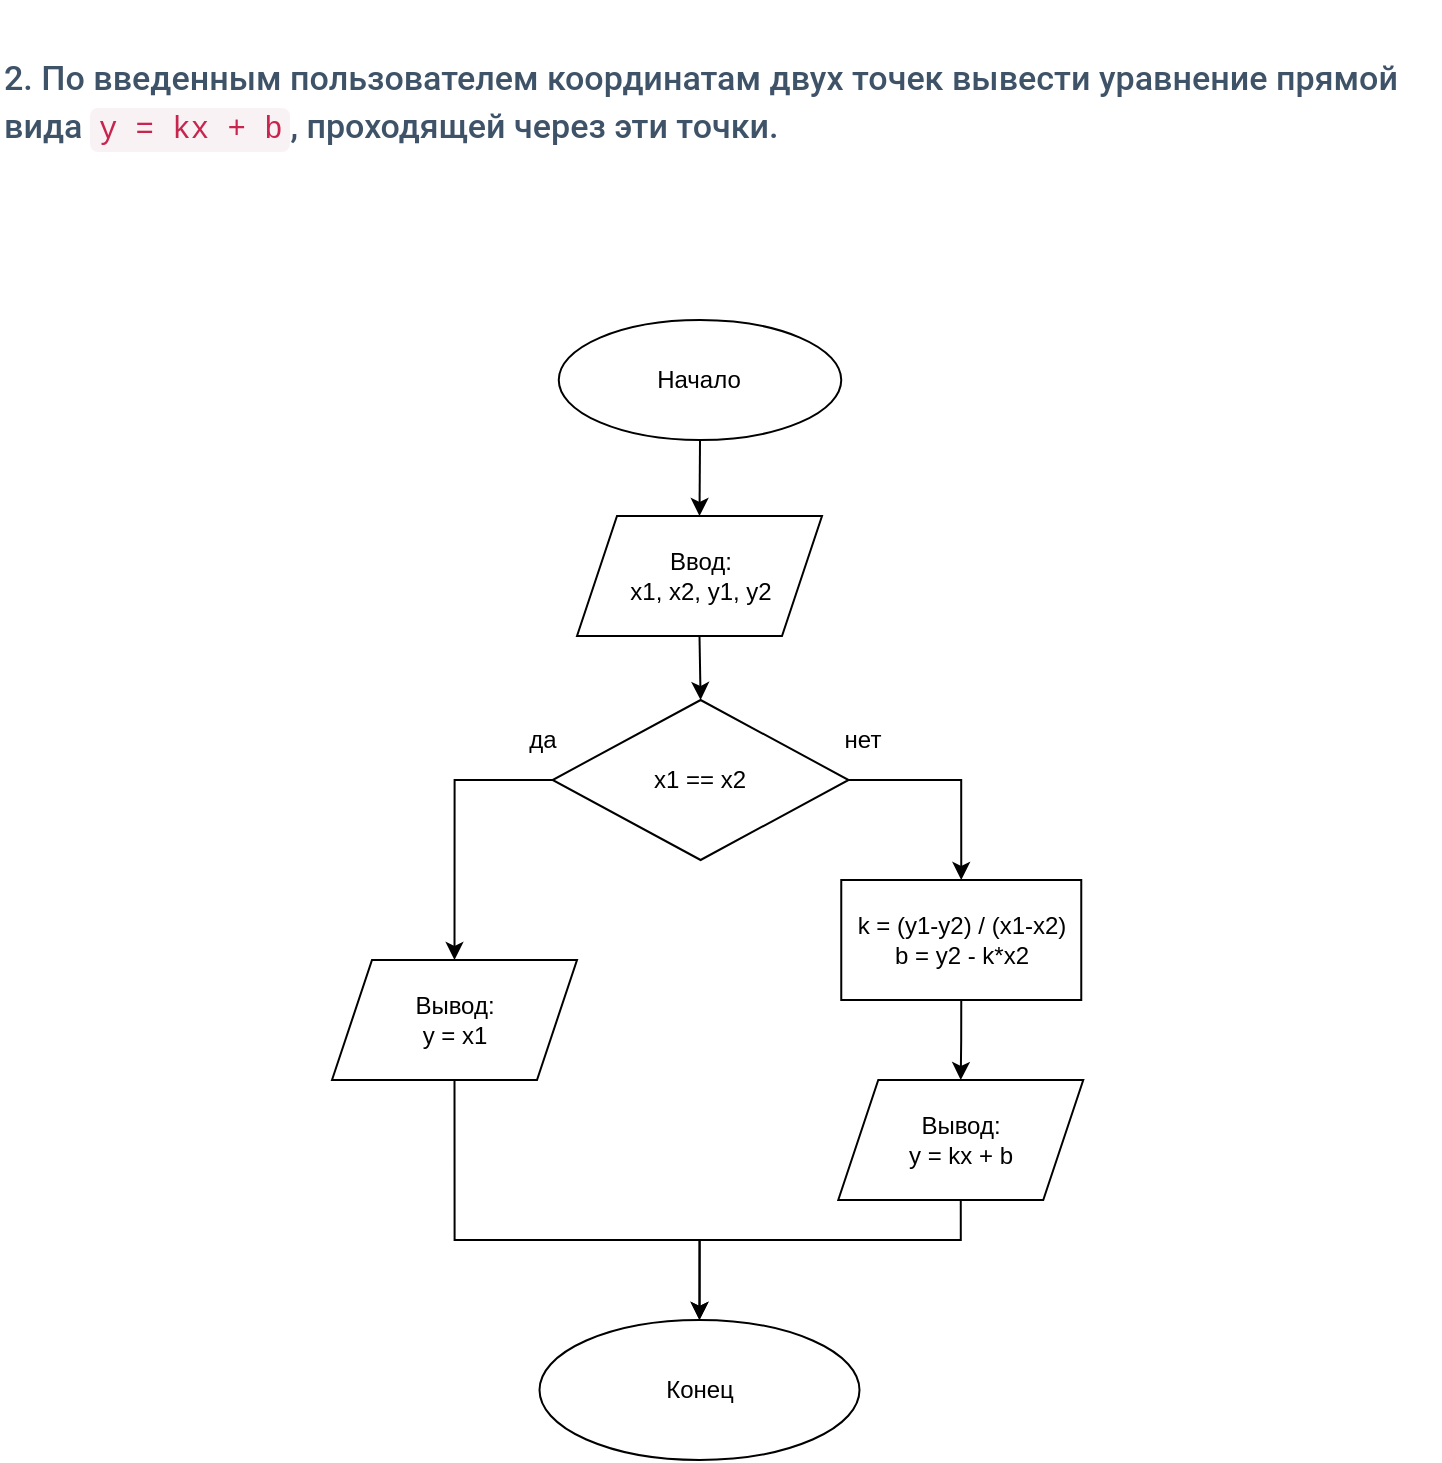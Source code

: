 <mxfile version="16.6.3" type="device" pages="4"><diagram id="DVLcf0k2zIGMra3jSY6a" name="Task-2"><mxGraphModel dx="652" dy="439" grid="1" gridSize="10" guides="1" tooltips="1" connect="1" arrows="1" fold="1" page="1" pageScale="1" pageWidth="827" pageHeight="1169" math="0" shadow="0"><root><mxCell id="0"/><mxCell id="1" parent="0"/><mxCell id="vopy2iijCnwkBMu5LHSK-18" style="edgeStyle=orthogonalEdgeStyle;rounded=0;orthogonalLoop=1;jettySize=auto;html=1;exitX=0.5;exitY=1;exitDx=0;exitDy=0;entryX=0.5;entryY=0;entryDx=0;entryDy=0;" edge="1" parent="1" source="vopy2iijCnwkBMu5LHSK-1" target="vopy2iijCnwkBMu5LHSK-7"><mxGeometry relative="1" as="geometry"/></mxCell><mxCell id="vopy2iijCnwkBMu5LHSK-1" value="Начало" style="ellipse;whiteSpace=wrap;html=1;" vertex="1" parent="1"><mxGeometry x="339.38" y="240" width="141.25" height="60" as="geometry"/></mxCell><mxCell id="vopy2iijCnwkBMu5LHSK-2" value="Конец" style="ellipse;whiteSpace=wrap;html=1;" vertex="1" parent="1"><mxGeometry x="329.75" y="740" width="160" height="70" as="geometry"/></mxCell><mxCell id="vopy2iijCnwkBMu5LHSK-6" value="" style="group" vertex="1" connectable="0" parent="1"><mxGeometry x="315.75" y="430" width="185" height="80" as="geometry"/></mxCell><mxCell id="vopy2iijCnwkBMu5LHSK-3" value="x1 == x2" style="rhombus;whiteSpace=wrap;html=1;" vertex="1" parent="vopy2iijCnwkBMu5LHSK-6"><mxGeometry x="20.556" width="148" height="80" as="geometry"/></mxCell><mxCell id="vopy2iijCnwkBMu5LHSK-4" value="да" style="text;html=1;resizable=0;autosize=1;align=center;verticalAlign=middle;points=[];fillColor=none;strokeColor=none;rounded=0;" vertex="1" parent="vopy2iijCnwkBMu5LHSK-6"><mxGeometry y="10" width="30" height="20" as="geometry"/></mxCell><mxCell id="vopy2iijCnwkBMu5LHSK-5" value="нет" style="text;html=1;resizable=0;autosize=1;align=center;verticalAlign=middle;points=[];fillColor=none;strokeColor=none;rounded=0;" vertex="1" parent="vopy2iijCnwkBMu5LHSK-6"><mxGeometry x="160.333" y="10" width="30" height="20" as="geometry"/></mxCell><mxCell id="vopy2iijCnwkBMu5LHSK-20" style="edgeStyle=orthogonalEdgeStyle;rounded=0;orthogonalLoop=1;jettySize=auto;html=1;exitX=0.5;exitY=1;exitDx=0;exitDy=0;entryX=0.5;entryY=0;entryDx=0;entryDy=0;" edge="1" parent="1" source="vopy2iijCnwkBMu5LHSK-7" target="vopy2iijCnwkBMu5LHSK-3"><mxGeometry relative="1" as="geometry"/></mxCell><mxCell id="vopy2iijCnwkBMu5LHSK-7" value="Ввод:&lt;br&gt;x1, x2, y1, y2" style="shape=parallelogram;perimeter=parallelogramPerimeter;whiteSpace=wrap;html=1;fixedSize=1;" vertex="1" parent="1"><mxGeometry x="348.5" y="338" width="122.5" height="60" as="geometry"/></mxCell><mxCell id="vopy2iijCnwkBMu5LHSK-25" style="edgeStyle=orthogonalEdgeStyle;rounded=0;orthogonalLoop=1;jettySize=auto;html=1;exitX=0.5;exitY=1;exitDx=0;exitDy=0;entryX=0.5;entryY=0;entryDx=0;entryDy=0;" edge="1" parent="1" source="vopy2iijCnwkBMu5LHSK-8" target="vopy2iijCnwkBMu5LHSK-22"><mxGeometry relative="1" as="geometry"/></mxCell><mxCell id="vopy2iijCnwkBMu5LHSK-8" value="k = (y1-y2) / (x1-x2)&lt;br&gt;b = y2 - k*x2" style="rounded=0;whiteSpace=wrap;html=1;" vertex="1" parent="1"><mxGeometry x="480.63" y="520" width="120" height="60" as="geometry"/></mxCell><mxCell id="vopy2iijCnwkBMu5LHSK-27" style="edgeStyle=orthogonalEdgeStyle;rounded=0;orthogonalLoop=1;jettySize=auto;html=1;exitX=0.5;exitY=1;exitDx=0;exitDy=0;" edge="1" parent="1" source="vopy2iijCnwkBMu5LHSK-21"><mxGeometry relative="1" as="geometry"><mxPoint x="409.75" y="740" as="targetPoint"/><Array as="points"><mxPoint x="287.75" y="700"/><mxPoint x="409.75" y="700"/></Array></mxGeometry></mxCell><mxCell id="vopy2iijCnwkBMu5LHSK-21" value="Вывод:&lt;br&gt;y = x1" style="shape=parallelogram;perimeter=parallelogramPerimeter;whiteSpace=wrap;html=1;fixedSize=1;" vertex="1" parent="1"><mxGeometry x="226" y="560" width="122.5" height="60" as="geometry"/></mxCell><mxCell id="vopy2iijCnwkBMu5LHSK-26" style="edgeStyle=orthogonalEdgeStyle;rounded=0;orthogonalLoop=1;jettySize=auto;html=1;exitX=0.5;exitY=1;exitDx=0;exitDy=0;entryX=0.5;entryY=0;entryDx=0;entryDy=0;" edge="1" parent="1" source="vopy2iijCnwkBMu5LHSK-22" target="vopy2iijCnwkBMu5LHSK-2"><mxGeometry relative="1" as="geometry"><Array as="points"><mxPoint x="540.75" y="700"/><mxPoint x="409.75" y="700"/></Array></mxGeometry></mxCell><mxCell id="vopy2iijCnwkBMu5LHSK-22" value="Вывод:&lt;br&gt;y = kx + b" style="shape=parallelogram;perimeter=parallelogramPerimeter;whiteSpace=wrap;html=1;fixedSize=1;" vertex="1" parent="1"><mxGeometry x="479.13" y="620" width="122.5" height="60" as="geometry"/></mxCell><mxCell id="vopy2iijCnwkBMu5LHSK-23" style="edgeStyle=orthogonalEdgeStyle;rounded=0;orthogonalLoop=1;jettySize=auto;html=1;exitX=0;exitY=0.5;exitDx=0;exitDy=0;entryX=0.5;entryY=0;entryDx=0;entryDy=0;" edge="1" parent="1" source="vopy2iijCnwkBMu5LHSK-3" target="vopy2iijCnwkBMu5LHSK-21"><mxGeometry relative="1" as="geometry"/></mxCell><mxCell id="vopy2iijCnwkBMu5LHSK-24" style="edgeStyle=orthogonalEdgeStyle;rounded=0;orthogonalLoop=1;jettySize=auto;html=1;exitX=1;exitY=0.5;exitDx=0;exitDy=0;entryX=0.5;entryY=0;entryDx=0;entryDy=0;" edge="1" parent="1" source="vopy2iijCnwkBMu5LHSK-3" target="vopy2iijCnwkBMu5LHSK-8"><mxGeometry relative="1" as="geometry"/></mxCell><mxCell id="vopy2iijCnwkBMu5LHSK-30" value="&lt;meta charset=&quot;utf-8&quot;&gt;&lt;h3 style=&quot;font-style: normal; letter-spacing: normal; text-indent: 0px; text-transform: none; word-spacing: 0px; text-decoration: none; box-sizing: border-box; font-family: roboto, &amp;quot;san francisco&amp;quot;, &amp;quot;helvetica neue&amp;quot;, helvetica, arial; font-weight: 500; line-height: 24px; color: rgb(63, 83, 104); margin-top: 20px; margin-bottom: 10px; font-size: 17px;&quot;&gt;2. По введенным пользователем координатам двух точек вывести уравнение прямой вида&lt;span class=&quot;Apple-converted-space&quot;&gt;&amp;nbsp;&lt;/span&gt;&lt;code style=&quot;box-sizing: border-box ; font-family: &amp;quot;menlo&amp;quot; , &amp;quot;monaco&amp;quot; , &amp;quot;consolas&amp;quot; , &amp;quot;courier new&amp;quot; , monospace ; font-size: 15.3px ; color: rgb(199 , 37 , 78) ; background-color: rgb(249 , 242 , 244) ; border-top-left-radius: 4px ; border-top-right-radius: 4px ; border-bottom-right-radius: 4px ; border-bottom-left-radius: 4px ; padding: 2px 4px&quot;&gt;y = kx + b&lt;/code&gt;, проходящей через эти точки.&lt;/h3&gt;" style="text;whiteSpace=wrap;html=1;" vertex="1" parent="1"><mxGeometry x="60" y="80" width="720" height="90" as="geometry"/></mxCell></root></mxGraphModel></diagram><diagram name="Task-6" id="jPM14rEy2uNx38BALJv_"><mxGraphModel dx="946" dy="637" grid="1" gridSize="10" guides="1" tooltips="1" connect="1" arrows="1" fold="1" page="1" pageScale="1" pageWidth="827" pageHeight="1169" math="0" shadow="0"><root><mxCell id="DFik1YOOeUi4LHSOiY53-0"/><mxCell id="DFik1YOOeUi4LHSOiY53-1" parent="DFik1YOOeUi4LHSOiY53-0"/><mxCell id="DFik1YOOeUi4LHSOiY53-2" style="edgeStyle=orthogonalEdgeStyle;rounded=0;orthogonalLoop=1;jettySize=auto;html=1;exitX=0.5;exitY=1;exitDx=0;exitDy=0;entryX=0.5;entryY=0;entryDx=0;entryDy=0;" edge="1" parent="DFik1YOOeUi4LHSOiY53-1" source="DFik1YOOeUi4LHSOiY53-3" target="DFik1YOOeUi4LHSOiY53-10"><mxGeometry relative="1" as="geometry"/></mxCell><mxCell id="DFik1YOOeUi4LHSOiY53-3" value="Начало" style="ellipse;whiteSpace=wrap;html=1;" vertex="1" parent="DFik1YOOeUi4LHSOiY53-1"><mxGeometry x="339.62" y="190" width="141.25" height="60" as="geometry"/></mxCell><mxCell id="DFik1YOOeUi4LHSOiY53-4" value="Конец" style="ellipse;whiteSpace=wrap;html=1;" vertex="1" parent="DFik1YOOeUi4LHSOiY53-1"><mxGeometry x="360" y="940" width="160" height="70" as="geometry"/></mxCell><mxCell id="DFik1YOOeUi4LHSOiY53-5" value="" style="group" vertex="1" connectable="0" parent="DFik1YOOeUi4LHSOiY53-1"><mxGeometry x="320" y="434" width="185" height="80" as="geometry"/></mxCell><mxCell id="DFik1YOOeUi4LHSOiY53-6" value="a &amp;lt; b + c and &lt;br&gt;b &amp;lt; a + c&amp;nbsp;and &lt;br&gt;c &amp;lt; a + b" style="rhombus;whiteSpace=wrap;html=1;" vertex="1" parent="DFik1YOOeUi4LHSOiY53-5"><mxGeometry x="-10" width="190" height="80" as="geometry"/></mxCell><mxCell id="DFik1YOOeUi4LHSOiY53-7" value="да" style="text;html=1;resizable=0;autosize=1;align=center;verticalAlign=middle;points=[];fillColor=none;strokeColor=none;rounded=0;" vertex="1" parent="DFik1YOOeUi4LHSOiY53-5"><mxGeometry y="10" width="30" height="20" as="geometry"/></mxCell><mxCell id="DFik1YOOeUi4LHSOiY53-8" value="нет" style="text;html=1;resizable=0;autosize=1;align=center;verticalAlign=middle;points=[];fillColor=none;strokeColor=none;rounded=0;" vertex="1" parent="DFik1YOOeUi4LHSOiY53-5"><mxGeometry x="160.333" y="10" width="30" height="20" as="geometry"/></mxCell><mxCell id="DFik1YOOeUi4LHSOiY53-26" style="edgeStyle=orthogonalEdgeStyle;rounded=0;orthogonalLoop=1;jettySize=auto;html=1;exitX=0.5;exitY=1;exitDx=0;exitDy=0;entryX=0.537;entryY=0;entryDx=0;entryDy=0;entryPerimeter=0;fontColor=#000000;" edge="1" parent="DFik1YOOeUi4LHSOiY53-1" source="DFik1YOOeUi4LHSOiY53-10" target="DFik1YOOeUi4LHSOiY53-25"><mxGeometry relative="1" as="geometry"/></mxCell><mxCell id="DFik1YOOeUi4LHSOiY53-10" value="Ввод:&lt;br&gt;длин отрезков&lt;br&gt;a, b, c" style="shape=parallelogram;perimeter=parallelogramPerimeter;whiteSpace=wrap;html=1;fixedSize=1;" vertex="1" parent="DFik1YOOeUi4LHSOiY53-1"><mxGeometry x="310" y="268" width="200" height="60" as="geometry"/></mxCell><mxCell id="DFik1YOOeUi4LHSOiY53-33" style="edgeStyle=orthogonalEdgeStyle;rounded=0;orthogonalLoop=1;jettySize=auto;html=1;exitX=0.5;exitY=1;exitDx=0;exitDy=0;fontColor=#000000;entryX=0.5;entryY=0;entryDx=0;entryDy=0;" edge="1" parent="DFik1YOOeUi4LHSOiY53-1" source="DFik1YOOeUi4LHSOiY53-12" target="DFik1YOOeUi4LHSOiY53-29"><mxGeometry relative="1" as="geometry"><mxPoint x="255" y="620" as="targetPoint"/></mxGeometry></mxCell><mxCell id="DFik1YOOeUi4LHSOiY53-12" value="Вывод:&lt;br&gt;существует" style="shape=parallelogram;perimeter=parallelogramPerimeter;whiteSpace=wrap;html=1;fixedSize=1;" vertex="1" parent="DFik1YOOeUi4LHSOiY53-1"><mxGeometry x="169.62" y="503" width="170" height="60" as="geometry"/></mxCell><mxCell id="DFik1YOOeUi4LHSOiY53-13" style="edgeStyle=orthogonalEdgeStyle;rounded=0;orthogonalLoop=1;jettySize=auto;html=1;exitX=0.5;exitY=1;exitDx=0;exitDy=0;entryX=0.5;entryY=0;entryDx=0;entryDy=0;" edge="1" parent="DFik1YOOeUi4LHSOiY53-1" source="DFik1YOOeUi4LHSOiY53-14" target="DFik1YOOeUi4LHSOiY53-4"><mxGeometry relative="1" as="geometry"><mxPoint x="440" y="910" as="targetPoint"/><Array as="points"><mxPoint x="650" y="890"/><mxPoint x="440" y="890"/></Array></mxGeometry></mxCell><mxCell id="DFik1YOOeUi4LHSOiY53-14" value="Вывод:&lt;br&gt;не существует или вырожден" style="shape=parallelogram;perimeter=parallelogramPerimeter;whiteSpace=wrap;html=1;fixedSize=1;" vertex="1" parent="DFik1YOOeUi4LHSOiY53-1"><mxGeometry x="570" y="800" width="160" height="60" as="geometry"/></mxCell><mxCell id="DFik1YOOeUi4LHSOiY53-15" style="edgeStyle=orthogonalEdgeStyle;rounded=0;orthogonalLoop=1;jettySize=auto;html=1;exitX=0;exitY=0.5;exitDx=0;exitDy=0;entryX=0.5;entryY=0;entryDx=0;entryDy=0;" edge="1" parent="DFik1YOOeUi4LHSOiY53-1" source="DFik1YOOeUi4LHSOiY53-6" target="DFik1YOOeUi4LHSOiY53-12"><mxGeometry relative="1" as="geometry"/></mxCell><mxCell id="DFik1YOOeUi4LHSOiY53-24" value="&lt;meta charset=&quot;utf-8&quot;&gt;&lt;h3 style=&quot;font-style: normal; letter-spacing: normal; text-indent: 0px; text-transform: none; word-spacing: 0px; text-decoration: none; box-sizing: border-box; font-family: roboto, &amp;quot;san francisco&amp;quot;, &amp;quot;helvetica neue&amp;quot;, helvetica, arial; font-weight: 500; line-height: 24px; color: rgb(63, 83, 104); margin-top: 20px; margin-bottom: 10px; font-size: 17px;&quot;&gt;6. По длинам трех отрезков, введенных пользователем, определить возможность существования треугольника, составленного из этих отрезков. Если такой треугольник существует, то определить, является ли он разносторонним, равнобедренным или равносторонним.&lt;/h3&gt;" style="text;whiteSpace=wrap;html=1;fontColor=#000000;" vertex="1" parent="DFik1YOOeUi4LHSOiY53-1"><mxGeometry x="70" y="30" width="730" height="140" as="geometry"/></mxCell><mxCell id="DFik1YOOeUi4LHSOiY53-27" style="edgeStyle=orthogonalEdgeStyle;rounded=0;orthogonalLoop=1;jettySize=auto;html=1;exitX=0.5;exitY=1;exitDx=0;exitDy=0;fontColor=#000000;" edge="1" parent="DFik1YOOeUi4LHSOiY53-1" source="DFik1YOOeUi4LHSOiY53-25" target="DFik1YOOeUi4LHSOiY53-6"><mxGeometry relative="1" as="geometry"/></mxCell><mxCell id="DFik1YOOeUi4LHSOiY53-25" value="Вывод:&lt;br&gt;Треугольник с такими сторонами" style="shape=parallelogram;perimeter=parallelogramPerimeter;whiteSpace=wrap;html=1;fixedSize=1;" vertex="1" parent="DFik1YOOeUi4LHSOiY53-1"><mxGeometry x="310" y="350" width="190" height="60" as="geometry"/></mxCell><mxCell id="DFik1YOOeUi4LHSOiY53-28" value="" style="group" vertex="1" connectable="0" parent="DFik1YOOeUi4LHSOiY53-1"><mxGeometry x="169.62" y="604" width="185" height="80" as="geometry"/></mxCell><mxCell id="DFik1YOOeUi4LHSOiY53-29" value="a==b and &lt;br&gt;a==c and &lt;br&gt;b==c" style="rhombus;whiteSpace=wrap;html=1;" vertex="1" parent="DFik1YOOeUi4LHSOiY53-28"><mxGeometry x="-10" width="190" height="80" as="geometry"/></mxCell><mxCell id="DFik1YOOeUi4LHSOiY53-30" value="да" style="text;html=1;resizable=0;autosize=1;align=center;verticalAlign=middle;points=[];fillColor=none;strokeColor=none;rounded=0;" vertex="1" parent="DFik1YOOeUi4LHSOiY53-28"><mxGeometry y="10" width="30" height="20" as="geometry"/></mxCell><mxCell id="DFik1YOOeUi4LHSOiY53-31" value="нет" style="text;html=1;resizable=0;autosize=1;align=center;verticalAlign=middle;points=[];fillColor=none;strokeColor=none;rounded=0;" vertex="1" parent="DFik1YOOeUi4LHSOiY53-28"><mxGeometry x="160.333" y="10" width="30" height="20" as="geometry"/></mxCell><mxCell id="DFik1YOOeUi4LHSOiY53-36" style="edgeStyle=orthogonalEdgeStyle;rounded=0;orthogonalLoop=1;jettySize=auto;html=1;exitX=0.5;exitY=1;exitDx=0;exitDy=0;entryX=0.5;entryY=0;entryDx=0;entryDy=0;fontColor=#000000;" edge="1" parent="DFik1YOOeUi4LHSOiY53-1" source="DFik1YOOeUi4LHSOiY53-34" target="DFik1YOOeUi4LHSOiY53-4"><mxGeometry relative="1" as="geometry"><Array as="points"><mxPoint x="125" y="890"/><mxPoint x="440" y="890"/></Array></mxGeometry></mxCell><mxCell id="DFik1YOOeUi4LHSOiY53-34" value="Вывод:&lt;br&gt;и является &lt;br&gt;равносторонним" style="shape=parallelogram;perimeter=parallelogramPerimeter;whiteSpace=wrap;html=1;fixedSize=1;" vertex="1" parent="DFik1YOOeUi4LHSOiY53-1"><mxGeometry x="40" y="800" width="170" height="60" as="geometry"/></mxCell><mxCell id="DFik1YOOeUi4LHSOiY53-35" style="edgeStyle=orthogonalEdgeStyle;rounded=0;orthogonalLoop=1;jettySize=auto;html=1;exitX=0;exitY=0.5;exitDx=0;exitDy=0;fontColor=#000000;entryX=0.5;entryY=0;entryDx=0;entryDy=0;" edge="1" parent="DFik1YOOeUi4LHSOiY53-1" source="DFik1YOOeUi4LHSOiY53-29" target="DFik1YOOeUi4LHSOiY53-34"><mxGeometry relative="1" as="geometry"><mxPoint x="130" y="800" as="targetPoint"/><Array as="points"><mxPoint x="125" y="644"/></Array></mxGeometry></mxCell><mxCell id="DFik1YOOeUi4LHSOiY53-37" style="edgeStyle=orthogonalEdgeStyle;rounded=0;orthogonalLoop=1;jettySize=auto;html=1;exitX=1;exitY=0.5;exitDx=0;exitDy=0;entryX=0.5;entryY=0;entryDx=0;entryDy=0;fontColor=#000000;" edge="1" parent="DFik1YOOeUi4LHSOiY53-1" source="DFik1YOOeUi4LHSOiY53-6" target="DFik1YOOeUi4LHSOiY53-14"><mxGeometry relative="1" as="geometry"/></mxCell><mxCell id="DFik1YOOeUi4LHSOiY53-38" value="" style="group" vertex="1" connectable="0" parent="DFik1YOOeUi4LHSOiY53-1"><mxGeometry x="351" y="672" width="185" height="80" as="geometry"/></mxCell><mxCell id="DFik1YOOeUi4LHSOiY53-39" value="a==c or&amp;nbsp;&lt;br&gt;a==b or&amp;nbsp;&lt;br&gt;b==c" style="rhombus;whiteSpace=wrap;html=1;" vertex="1" parent="DFik1YOOeUi4LHSOiY53-38"><mxGeometry x="-10" width="190" height="80" as="geometry"/></mxCell><mxCell id="DFik1YOOeUi4LHSOiY53-40" value="да" style="text;html=1;resizable=0;autosize=1;align=center;verticalAlign=middle;points=[];fillColor=none;strokeColor=none;rounded=0;" vertex="1" parent="DFik1YOOeUi4LHSOiY53-38"><mxGeometry y="10" width="30" height="20" as="geometry"/></mxCell><mxCell id="DFik1YOOeUi4LHSOiY53-41" value="нет" style="text;html=1;resizable=0;autosize=1;align=center;verticalAlign=middle;points=[];fillColor=none;strokeColor=none;rounded=0;" vertex="1" parent="DFik1YOOeUi4LHSOiY53-38"><mxGeometry x="160.333" y="10" width="30" height="20" as="geometry"/></mxCell><mxCell id="DFik1YOOeUi4LHSOiY53-42" style="edgeStyle=orthogonalEdgeStyle;rounded=0;orthogonalLoop=1;jettySize=auto;html=1;fontColor=#000000;exitX=1;exitY=0.5;exitDx=0;exitDy=0;" edge="1" parent="DFik1YOOeUi4LHSOiY53-1" source="DFik1YOOeUi4LHSOiY53-29" target="DFik1YOOeUi4LHSOiY53-39"><mxGeometry relative="1" as="geometry"><mxPoint x="410" y="640" as="sourcePoint"/></mxGeometry></mxCell><mxCell id="DFik1YOOeUi4LHSOiY53-47" style="edgeStyle=orthogonalEdgeStyle;rounded=0;orthogonalLoop=1;jettySize=auto;html=1;exitX=0.5;exitY=1;exitDx=0;exitDy=0;entryX=0.5;entryY=0;entryDx=0;entryDy=0;fontColor=#000000;" edge="1" parent="DFik1YOOeUi4LHSOiY53-1" source="DFik1YOOeUi4LHSOiY53-43" target="DFik1YOOeUi4LHSOiY53-4"><mxGeometry relative="1" as="geometry"><Array as="points"><mxPoint x="315" y="890"/><mxPoint x="440" y="890"/></Array></mxGeometry></mxCell><mxCell id="DFik1YOOeUi4LHSOiY53-43" value="Вывод:&lt;br&gt;и является &lt;br&gt;равнобедренным" style="shape=parallelogram;perimeter=parallelogramPerimeter;whiteSpace=wrap;html=1;fixedSize=1;" vertex="1" parent="DFik1YOOeUi4LHSOiY53-1"><mxGeometry x="230" y="800" width="170" height="60" as="geometry"/></mxCell><mxCell id="DFik1YOOeUi4LHSOiY53-48" style="edgeStyle=orthogonalEdgeStyle;rounded=0;orthogonalLoop=1;jettySize=auto;html=1;exitX=0.5;exitY=1;exitDx=0;exitDy=0;fontColor=#000000;" edge="1" parent="DFik1YOOeUi4LHSOiY53-1" source="DFik1YOOeUi4LHSOiY53-44"><mxGeometry relative="1" as="geometry"><mxPoint x="440" y="940" as="targetPoint"/><Array as="points"><mxPoint x="485" y="890"/><mxPoint x="440" y="890"/></Array></mxGeometry></mxCell><mxCell id="DFik1YOOeUi4LHSOiY53-44" value="Вывод:&lt;br&gt;и является &lt;br&gt;разносторонним" style="shape=parallelogram;perimeter=parallelogramPerimeter;whiteSpace=wrap;html=1;fixedSize=1;" vertex="1" parent="DFik1YOOeUi4LHSOiY53-1"><mxGeometry x="400" y="800" width="170" height="60" as="geometry"/></mxCell><mxCell id="DFik1YOOeUi4LHSOiY53-45" style="edgeStyle=orthogonalEdgeStyle;rounded=0;orthogonalLoop=1;jettySize=auto;html=1;exitX=0;exitY=0.5;exitDx=0;exitDy=0;fontColor=#000000;" edge="1" parent="DFik1YOOeUi4LHSOiY53-1" source="DFik1YOOeUi4LHSOiY53-39" target="DFik1YOOeUi4LHSOiY53-43"><mxGeometry relative="1" as="geometry"/></mxCell><mxCell id="DFik1YOOeUi4LHSOiY53-46" style="edgeStyle=orthogonalEdgeStyle;rounded=0;orthogonalLoop=1;jettySize=auto;html=1;exitX=1;exitY=0.5;exitDx=0;exitDy=0;fontColor=#000000;" edge="1" parent="DFik1YOOeUi4LHSOiY53-1" source="DFik1YOOeUi4LHSOiY53-39" target="DFik1YOOeUi4LHSOiY53-44"><mxGeometry relative="1" as="geometry"/></mxCell></root></mxGraphModel></diagram><diagram name="Task-7" id="2XSuJ7MZOLf4l7GKXl4i"><mxGraphModel dx="946" dy="637" grid="1" gridSize="10" guides="1" tooltips="1" connect="1" arrows="1" fold="1" page="1" pageScale="1" pageWidth="827" pageHeight="1169" math="0" shadow="0"><root><mxCell id="SBIsRqZuEG-uOrVza5uH-0"/><mxCell id="SBIsRqZuEG-uOrVza5uH-1" parent="SBIsRqZuEG-uOrVza5uH-0"/><mxCell id="SBIsRqZuEG-uOrVza5uH-2" style="edgeStyle=orthogonalEdgeStyle;rounded=0;orthogonalLoop=1;jettySize=auto;html=1;exitX=0.5;exitY=1;exitDx=0;exitDy=0;entryX=0.5;entryY=0;entryDx=0;entryDy=0;" edge="1" parent="SBIsRqZuEG-uOrVza5uH-1" source="SBIsRqZuEG-uOrVza5uH-3" target="SBIsRqZuEG-uOrVza5uH-10"><mxGeometry relative="1" as="geometry"/></mxCell><mxCell id="SBIsRqZuEG-uOrVza5uH-3" value="Начало" style="ellipse;whiteSpace=wrap;html=1;" vertex="1" parent="SBIsRqZuEG-uOrVza5uH-1"><mxGeometry x="339.38" y="240" width="141.25" height="60" as="geometry"/></mxCell><mxCell id="SBIsRqZuEG-uOrVza5uH-4" value="Конец" style="ellipse;whiteSpace=wrap;html=1;" vertex="1" parent="SBIsRqZuEG-uOrVza5uH-1"><mxGeometry x="360" y="840" width="160" height="70" as="geometry"/></mxCell><mxCell id="SBIsRqZuEG-uOrVza5uH-5" value="" style="group" vertex="1" connectable="0" parent="SBIsRqZuEG-uOrVza5uH-1"><mxGeometry x="315.75" y="430" width="185" height="80" as="geometry"/></mxCell><mxCell id="SBIsRqZuEG-uOrVza5uH-6" value="y % 400 == 0" style="rhombus;whiteSpace=wrap;html=1;" vertex="1" parent="SBIsRqZuEG-uOrVza5uH-5"><mxGeometry x="20.556" width="148" height="80" as="geometry"/></mxCell><mxCell id="SBIsRqZuEG-uOrVza5uH-7" value="да" style="text;html=1;resizable=0;autosize=1;align=center;verticalAlign=middle;points=[];fillColor=none;strokeColor=none;rounded=0;" vertex="1" parent="SBIsRqZuEG-uOrVza5uH-5"><mxGeometry y="10" width="30" height="20" as="geometry"/></mxCell><mxCell id="SBIsRqZuEG-uOrVza5uH-8" value="нет" style="text;html=1;resizable=0;autosize=1;align=center;verticalAlign=middle;points=[];fillColor=none;strokeColor=none;rounded=0;" vertex="1" parent="SBIsRqZuEG-uOrVza5uH-5"><mxGeometry x="160.333" y="10" width="30" height="20" as="geometry"/></mxCell><mxCell id="SBIsRqZuEG-uOrVza5uH-9" style="edgeStyle=orthogonalEdgeStyle;rounded=0;orthogonalLoop=1;jettySize=auto;html=1;exitX=0.5;exitY=1;exitDx=0;exitDy=0;entryX=0.5;entryY=0;entryDx=0;entryDy=0;" edge="1" parent="SBIsRqZuEG-uOrVza5uH-1" source="SBIsRqZuEG-uOrVza5uH-10" target="SBIsRqZuEG-uOrVza5uH-6"><mxGeometry relative="1" as="geometry"/></mxCell><mxCell id="SBIsRqZuEG-uOrVza5uH-10" value="Ввод:&lt;br&gt;y" style="shape=parallelogram;perimeter=parallelogramPerimeter;whiteSpace=wrap;html=1;fixedSize=1;" vertex="1" parent="SBIsRqZuEG-uOrVza5uH-1"><mxGeometry x="348.5" y="338" width="122.5" height="60" as="geometry"/></mxCell><mxCell id="gus-s375fogpxTg-bde3-15" style="edgeStyle=orthogonalEdgeStyle;rounded=0;orthogonalLoop=1;jettySize=auto;html=1;exitX=0.5;exitY=1;exitDx=0;exitDy=0;entryX=0.5;entryY=0;entryDx=0;entryDy=0;" edge="1" parent="SBIsRqZuEG-uOrVza5uH-1" source="SBIsRqZuEG-uOrVza5uH-14" target="SBIsRqZuEG-uOrVza5uH-4"><mxGeometry relative="1" as="geometry"><Array as="points"><mxPoint x="254" y="760"/><mxPoint x="440" y="760"/></Array></mxGeometry></mxCell><mxCell id="SBIsRqZuEG-uOrVza5uH-14" value="Вывод:&lt;br&gt;y - високосный год" style="shape=parallelogram;perimeter=parallelogramPerimeter;whiteSpace=wrap;html=1;fixedSize=1;" vertex="1" parent="SBIsRqZuEG-uOrVza5uH-1"><mxGeometry x="168.5" y="640" width="170" height="60" as="geometry"/></mxCell><mxCell id="gus-s375fogpxTg-bde3-13" style="edgeStyle=orthogonalEdgeStyle;rounded=0;orthogonalLoop=1;jettySize=auto;html=1;exitX=0.5;exitY=1;exitDx=0;exitDy=0;" edge="1" parent="SBIsRqZuEG-uOrVza5uH-1" source="SBIsRqZuEG-uOrVza5uH-16"><mxGeometry relative="1" as="geometry"><mxPoint x="440" y="840" as="targetPoint"/><Array as="points"><mxPoint x="650" y="760"/><mxPoint x="440" y="760"/></Array></mxGeometry></mxCell><mxCell id="SBIsRqZuEG-uOrVza5uH-16" value="Вывод:&lt;br&gt;y - не високосный год" style="shape=parallelogram;perimeter=parallelogramPerimeter;whiteSpace=wrap;html=1;fixedSize=1;" vertex="1" parent="SBIsRqZuEG-uOrVza5uH-1"><mxGeometry x="570" y="640" width="160" height="60" as="geometry"/></mxCell><mxCell id="SBIsRqZuEG-uOrVza5uH-17" style="edgeStyle=orthogonalEdgeStyle;rounded=0;orthogonalLoop=1;jettySize=auto;html=1;exitX=0;exitY=0.5;exitDx=0;exitDy=0;entryX=0.5;entryY=0;entryDx=0;entryDy=0;" edge="1" parent="SBIsRqZuEG-uOrVza5uH-1" source="SBIsRqZuEG-uOrVza5uH-6" target="SBIsRqZuEG-uOrVza5uH-14"><mxGeometry relative="1" as="geometry"/></mxCell><mxCell id="gus-s375fogpxTg-bde3-0" value="&lt;meta charset=&quot;utf-8&quot;&gt;&lt;h3 style=&quot;font-style: normal; letter-spacing: normal; text-indent: 0px; text-transform: none; word-spacing: 0px; text-decoration: none; box-sizing: border-box; font-family: roboto, &amp;quot;san francisco&amp;quot;, &amp;quot;helvetica neue&amp;quot;, helvetica, arial; font-weight: 500; line-height: 24px; color: rgb(63, 83, 104); margin-top: 20px; margin-bottom: 10px; font-size: 17px;&quot;&gt;7. Определить, является ли год, который ввел пользователь, високосным или не високосным.&lt;/h3&gt;" style="text;whiteSpace=wrap;html=1;" vertex="1" parent="SBIsRqZuEG-uOrVza5uH-1"><mxGeometry x="60" y="70" width="730" height="90" as="geometry"/></mxCell><mxCell id="gus-s375fogpxTg-bde3-1" value="" style="group" vertex="1" connectable="0" parent="SBIsRqZuEG-uOrVza5uH-1"><mxGeometry x="447.5" y="520" width="185" height="80" as="geometry"/></mxCell><mxCell id="gus-s375fogpxTg-bde3-2" value="y % 100 != 0 and&lt;br&gt;y % 4 == 0" style="rhombus;whiteSpace=wrap;html=1;" vertex="1" parent="gus-s375fogpxTg-bde3-1"><mxGeometry x="20.556" width="148" height="80" as="geometry"/></mxCell><mxCell id="gus-s375fogpxTg-bde3-3" value="да" style="text;html=1;resizable=0;autosize=1;align=center;verticalAlign=middle;points=[];fillColor=none;strokeColor=none;rounded=0;" vertex="1" parent="gus-s375fogpxTg-bde3-1"><mxGeometry y="10" width="30" height="20" as="geometry"/></mxCell><mxCell id="gus-s375fogpxTg-bde3-4" value="нет" style="text;html=1;resizable=0;autosize=1;align=center;verticalAlign=middle;points=[];fillColor=none;strokeColor=none;rounded=0;" vertex="1" parent="gus-s375fogpxTg-bde3-1"><mxGeometry x="160.333" y="10" width="30" height="20" as="geometry"/></mxCell><mxCell id="gus-s375fogpxTg-bde3-7" style="edgeStyle=orthogonalEdgeStyle;rounded=0;orthogonalLoop=1;jettySize=auto;html=1;exitX=1;exitY=0.5;exitDx=0;exitDy=0;entryX=0.5;entryY=0;entryDx=0;entryDy=0;" edge="1" parent="SBIsRqZuEG-uOrVza5uH-1" source="SBIsRqZuEG-uOrVza5uH-6" target="gus-s375fogpxTg-bde3-2"><mxGeometry relative="1" as="geometry"/></mxCell><mxCell id="gus-s375fogpxTg-bde3-11" style="edgeStyle=orthogonalEdgeStyle;rounded=0;orthogonalLoop=1;jettySize=auto;html=1;exitX=1;exitY=0.5;exitDx=0;exitDy=0;" edge="1" parent="SBIsRqZuEG-uOrVza5uH-1" source="gus-s375fogpxTg-bde3-2" target="SBIsRqZuEG-uOrVza5uH-16"><mxGeometry relative="1" as="geometry"/></mxCell><mxCell id="gus-s375fogpxTg-bde3-16" style="edgeStyle=orthogonalEdgeStyle;rounded=0;orthogonalLoop=1;jettySize=auto;html=1;exitX=0;exitY=0.5;exitDx=0;exitDy=0;entryX=0.5;entryY=0;entryDx=0;entryDy=0;" edge="1" parent="SBIsRqZuEG-uOrVza5uH-1" source="gus-s375fogpxTg-bde3-2" target="SBIsRqZuEG-uOrVza5uH-14"><mxGeometry relative="1" as="geometry"/></mxCell></root></mxGraphModel></diagram><diagram name="Task-8" id="4vJbpVZcscGr2Zi2FMAY"><mxGraphModel dx="946" dy="637" grid="1" gridSize="10" guides="1" tooltips="1" connect="1" arrows="1" fold="1" page="1" pageScale="1" pageWidth="827" pageHeight="1169" math="0" shadow="0"><root><mxCell id="DC9ed_v9jAtLldFwL_Dv-0"/><mxCell id="DC9ed_v9jAtLldFwL_Dv-1" parent="DC9ed_v9jAtLldFwL_Dv-0"/><mxCell id="DC9ed_v9jAtLldFwL_Dv-36" style="edgeStyle=orthogonalEdgeStyle;rounded=0;orthogonalLoop=1;jettySize=auto;html=1;exitX=0.5;exitY=1;exitDx=0;exitDy=0;entryX=0.5;entryY=0;entryDx=0;entryDy=0;fontColor=#000000;" edge="1" parent="DC9ed_v9jAtLldFwL_Dv-1" source="DC9ed_v9jAtLldFwL_Dv-3" target="DC9ed_v9jAtLldFwL_Dv-26"><mxGeometry relative="1" as="geometry"/></mxCell><mxCell id="DC9ed_v9jAtLldFwL_Dv-3" value="Начало" style="ellipse;whiteSpace=wrap;html=1;" vertex="1" parent="DC9ed_v9jAtLldFwL_Dv-1"><mxGeometry x="310.87" y="160" width="141.25" height="60" as="geometry"/></mxCell><mxCell id="DC9ed_v9jAtLldFwL_Dv-4" value="Конец" style="ellipse;whiteSpace=wrap;html=1;" vertex="1" parent="DC9ed_v9jAtLldFwL_Dv-1"><mxGeometry x="315.87" y="1011" width="160" height="70" as="geometry"/></mxCell><mxCell id="DC9ed_v9jAtLldFwL_Dv-44" style="edgeStyle=orthogonalEdgeStyle;rounded=0;orthogonalLoop=1;jettySize=auto;html=1;exitX=0.5;exitY=1;exitDx=0;exitDy=0;entryX=0.5;entryY=0;entryDx=0;entryDy=0;fontColor=#000000;" edge="1" parent="DC9ed_v9jAtLldFwL_Dv-1" source="DC9ed_v9jAtLldFwL_Dv-10" target="DC9ed_v9jAtLldFwL_Dv-42"><mxGeometry relative="1" as="geometry"/></mxCell><mxCell id="DC9ed_v9jAtLldFwL_Dv-10" value="Ввод:&lt;br&gt;n1, n2, n3" style="shape=parallelogram;perimeter=parallelogramPerimeter;whiteSpace=wrap;html=1;fixedSize=1;" vertex="1" parent="DC9ed_v9jAtLldFwL_Dv-1"><mxGeometry x="323.25" y="331" width="122.5" height="60" as="geometry"/></mxCell><mxCell id="DC9ed_v9jAtLldFwL_Dv-25" style="edgeStyle=orthogonalEdgeStyle;rounded=0;orthogonalLoop=1;jettySize=auto;html=1;exitX=0.5;exitY=1;exitDx=0;exitDy=0;" edge="1" parent="DC9ed_v9jAtLldFwL_Dv-1" source="DC9ed_v9jAtLldFwL_Dv-12" target="DC9ed_v9jAtLldFwL_Dv-4"><mxGeometry relative="1" as="geometry"/></mxCell><mxCell id="DC9ed_v9jAtLldFwL_Dv-12" value="Вывод:&lt;br&gt;среднее число равно m" style="shape=parallelogram;perimeter=parallelogramPerimeter;whiteSpace=wrap;html=1;fixedSize=1;" vertex="1" parent="DC9ed_v9jAtLldFwL_Dv-1"><mxGeometry x="310.87" y="896" width="170" height="60" as="geometry"/></mxCell><mxCell id="DC9ed_v9jAtLldFwL_Dv-24" value="&lt;meta charset=&quot;utf-8&quot;&gt;&lt;h3 style=&quot;font-style: normal; letter-spacing: normal; text-indent: 0px; text-transform: none; word-spacing: 0px; text-decoration: none; box-sizing: border-box; font-family: roboto, &amp;quot;san francisco&amp;quot;, &amp;quot;helvetica neue&amp;quot;, helvetica, arial; font-weight: 500; line-height: 24px; color: rgb(63, 83, 104); margin-top: 20px; margin-bottom: 10px; font-size: 17px;&quot;&gt;8. Вводятся три разных числа. Найти, какое из них является средним (больше одного, но меньше другого).&lt;/h3&gt;" style="text;whiteSpace=wrap;html=1;" vertex="1" parent="DC9ed_v9jAtLldFwL_Dv-1"><mxGeometry x="30" y="40" width="730" height="90" as="geometry"/></mxCell><mxCell id="DC9ed_v9jAtLldFwL_Dv-35" style="edgeStyle=orthogonalEdgeStyle;rounded=0;orthogonalLoop=1;jettySize=auto;html=1;exitX=0.5;exitY=1;exitDx=0;exitDy=0;entryX=0.5;entryY=0;entryDx=0;entryDy=0;fontColor=#000000;" edge="1" parent="DC9ed_v9jAtLldFwL_Dv-1" source="DC9ed_v9jAtLldFwL_Dv-26" target="DC9ed_v9jAtLldFwL_Dv-10"><mxGeometry relative="1" as="geometry"/></mxCell><mxCell id="DC9ed_v9jAtLldFwL_Dv-26" value="Вывод:&lt;br&gt;Введите три разных числа" style="shape=parallelogram;perimeter=parallelogramPerimeter;whiteSpace=wrap;html=1;fixedSize=1;" vertex="1" parent="DC9ed_v9jAtLldFwL_Dv-1"><mxGeometry x="284.5" y="241" width="200" height="60" as="geometry"/></mxCell><mxCell id="DC9ed_v9jAtLldFwL_Dv-28" value="" style="group" vertex="1" connectable="0" parent="DC9ed_v9jAtLldFwL_Dv-1"><mxGeometry x="267" y="521" width="225" height="80" as="geometry"/></mxCell><mxCell id="DC9ed_v9jAtLldFwL_Dv-29" value="n1 == n2 or &lt;br&gt;n1 == n3 or &lt;br&gt;n3 == n2" style="rhombus;whiteSpace=wrap;html=1;" vertex="1" parent="DC9ed_v9jAtLldFwL_Dv-28"><mxGeometry x="25" width="185" height="80" as="geometry"/></mxCell><mxCell id="DC9ed_v9jAtLldFwL_Dv-30" value="да" style="text;html=1;resizable=0;autosize=1;align=center;verticalAlign=middle;points=[];fillColor=none;strokeColor=none;rounded=0;" vertex="1" parent="DC9ed_v9jAtLldFwL_Dv-28"><mxGeometry y="10" width="30" height="20" as="geometry"/></mxCell><mxCell id="DC9ed_v9jAtLldFwL_Dv-31" value="нет" style="text;html=1;resizable=0;autosize=1;align=center;verticalAlign=middle;points=[];fillColor=none;strokeColor=none;rounded=0;" vertex="1" parent="DC9ed_v9jAtLldFwL_Dv-28"><mxGeometry x="195" y="10" width="30" height="20" as="geometry"/></mxCell><mxCell id="DC9ed_v9jAtLldFwL_Dv-53" style="edgeStyle=orthogonalEdgeStyle;rounded=0;orthogonalLoop=1;jettySize=auto;html=1;exitX=0.5;exitY=1;exitDx=0;exitDy=0;entryX=0.5;entryY=0;entryDx=0;entryDy=0;fontColor=#000000;" edge="1" parent="DC9ed_v9jAtLldFwL_Dv-1" source="DC9ed_v9jAtLldFwL_Dv-32" target="DC9ed_v9jAtLldFwL_Dv-4"><mxGeometry relative="1" as="geometry"><Array as="points"><mxPoint x="231" y="980"/><mxPoint x="396" y="980"/></Array></mxGeometry></mxCell><mxCell id="DC9ed_v9jAtLldFwL_Dv-32" value="Вывод:&lt;br&gt;Введены не &lt;br&gt;разные числа" style="shape=parallelogram;perimeter=parallelogramPerimeter;whiteSpace=wrap;html=1;fixedSize=1;" vertex="1" parent="DC9ed_v9jAtLldFwL_Dv-1"><mxGeometry x="169.5" y="896" width="122.5" height="60" as="geometry"/></mxCell><mxCell id="DC9ed_v9jAtLldFwL_Dv-33" style="edgeStyle=orthogonalEdgeStyle;rounded=0;orthogonalLoop=1;jettySize=auto;html=1;exitX=0;exitY=0.5;exitDx=0;exitDy=0;entryX=0.5;entryY=0;entryDx=0;entryDy=0;fontColor=#000000;" edge="1" parent="DC9ed_v9jAtLldFwL_Dv-1" source="DC9ed_v9jAtLldFwL_Dv-29" target="DC9ed_v9jAtLldFwL_Dv-32"><mxGeometry relative="1" as="geometry"/></mxCell><mxCell id="DC9ed_v9jAtLldFwL_Dv-37" value="" style="group" vertex="1" connectable="0" parent="DC9ed_v9jAtLldFwL_Dv-1"><mxGeometry x="404" y="609" width="225" height="80" as="geometry"/></mxCell><mxCell id="DC9ed_v9jAtLldFwL_Dv-38" value="n1 &amp;lt; n2 &amp;lt; n3 or &lt;br&gt;n3 &amp;lt; n2 &amp;lt; n1" style="rhombus;whiteSpace=wrap;html=1;" vertex="1" parent="DC9ed_v9jAtLldFwL_Dv-37"><mxGeometry x="25" width="180" height="80" as="geometry"/></mxCell><mxCell id="DC9ed_v9jAtLldFwL_Dv-39" value="да" style="text;html=1;resizable=0;autosize=1;align=center;verticalAlign=middle;points=[];fillColor=none;strokeColor=none;rounded=0;" vertex="1" parent="DC9ed_v9jAtLldFwL_Dv-37"><mxGeometry y="10" width="30" height="20" as="geometry"/></mxCell><mxCell id="DC9ed_v9jAtLldFwL_Dv-40" value="нет" style="text;html=1;resizable=0;autosize=1;align=center;verticalAlign=middle;points=[];fillColor=none;strokeColor=none;rounded=0;" vertex="1" parent="DC9ed_v9jAtLldFwL_Dv-37"><mxGeometry x="195" y="10" width="30" height="20" as="geometry"/></mxCell><mxCell id="DC9ed_v9jAtLldFwL_Dv-41" style="edgeStyle=orthogonalEdgeStyle;rounded=0;orthogonalLoop=1;jettySize=auto;html=1;fontColor=#000000;exitX=1;exitY=0.5;exitDx=0;exitDy=0;entryX=0.5;entryY=0;entryDx=0;entryDy=0;" edge="1" parent="DC9ed_v9jAtLldFwL_Dv-1" source="DC9ed_v9jAtLldFwL_Dv-29" target="DC9ed_v9jAtLldFwL_Dv-38"><mxGeometry relative="1" as="geometry"/></mxCell><mxCell id="DC9ed_v9jAtLldFwL_Dv-45" style="edgeStyle=orthogonalEdgeStyle;rounded=0;orthogonalLoop=1;jettySize=auto;html=1;exitX=0.5;exitY=1;exitDx=0;exitDy=0;entryX=0.5;entryY=0;entryDx=0;entryDy=0;fontColor=#000000;" edge="1" parent="DC9ed_v9jAtLldFwL_Dv-1" source="DC9ed_v9jAtLldFwL_Dv-42" target="DC9ed_v9jAtLldFwL_Dv-29"><mxGeometry relative="1" as="geometry"/></mxCell><mxCell id="DC9ed_v9jAtLldFwL_Dv-42" value="m = n1" style="rounded=0;whiteSpace=wrap;html=1;" vertex="1" parent="DC9ed_v9jAtLldFwL_Dv-1"><mxGeometry x="324.5" y="423" width="120" height="60" as="geometry"/></mxCell><mxCell id="DC9ed_v9jAtLldFwL_Dv-48" style="edgeStyle=orthogonalEdgeStyle;rounded=0;orthogonalLoop=1;jettySize=auto;html=1;exitX=0.5;exitY=1;exitDx=0;exitDy=0;fontColor=#000000;" edge="1" parent="DC9ed_v9jAtLldFwL_Dv-1" source="DC9ed_v9jAtLldFwL_Dv-46" target="DC9ed_v9jAtLldFwL_Dv-12"><mxGeometry relative="1" as="geometry"/></mxCell><mxCell id="DC9ed_v9jAtLldFwL_Dv-46" value="m = n2" style="rounded=0;whiteSpace=wrap;html=1;" vertex="1" parent="DC9ed_v9jAtLldFwL_Dv-1"><mxGeometry x="335" y="721" width="120" height="60" as="geometry"/></mxCell><mxCell id="DC9ed_v9jAtLldFwL_Dv-47" style="edgeStyle=orthogonalEdgeStyle;rounded=0;orthogonalLoop=1;jettySize=auto;html=1;exitX=0;exitY=0.5;exitDx=0;exitDy=0;entryX=0.5;entryY=0;entryDx=0;entryDy=0;fontColor=#000000;" edge="1" parent="DC9ed_v9jAtLldFwL_Dv-1" source="DC9ed_v9jAtLldFwL_Dv-38" target="DC9ed_v9jAtLldFwL_Dv-46"><mxGeometry relative="1" as="geometry"/></mxCell><mxCell id="DC9ed_v9jAtLldFwL_Dv-49" value="" style="group" vertex="1" connectable="0" parent="DC9ed_v9jAtLldFwL_Dv-1"><mxGeometry x="545" y="720" width="225" height="80" as="geometry"/></mxCell><mxCell id="DC9ed_v9jAtLldFwL_Dv-50" value="n2 &amp;lt; n3 &amp;lt; n1 or &lt;br&gt;n1 &amp;lt; n3 &amp;lt; n2" style="rhombus;whiteSpace=wrap;html=1;" vertex="1" parent="DC9ed_v9jAtLldFwL_Dv-49"><mxGeometry x="25" width="180" height="80" as="geometry"/></mxCell><mxCell id="DC9ed_v9jAtLldFwL_Dv-51" value="да" style="text;html=1;resizable=0;autosize=1;align=center;verticalAlign=middle;points=[];fillColor=none;strokeColor=none;rounded=0;" vertex="1" parent="DC9ed_v9jAtLldFwL_Dv-49"><mxGeometry y="10" width="30" height="20" as="geometry"/></mxCell><mxCell id="DC9ed_v9jAtLldFwL_Dv-52" value="нет" style="text;html=1;resizable=0;autosize=1;align=center;verticalAlign=middle;points=[];fillColor=none;strokeColor=none;rounded=0;" vertex="1" parent="DC9ed_v9jAtLldFwL_Dv-49"><mxGeometry x="195" y="10" width="30" height="20" as="geometry"/></mxCell><mxCell id="DC9ed_v9jAtLldFwL_Dv-55" style="edgeStyle=orthogonalEdgeStyle;rounded=0;orthogonalLoop=1;jettySize=auto;html=1;exitX=1;exitY=0.5;exitDx=0;exitDy=0;entryX=0.5;entryY=0;entryDx=0;entryDy=0;fontColor=#000000;" edge="1" parent="DC9ed_v9jAtLldFwL_Dv-1" source="DC9ed_v9jAtLldFwL_Dv-38" target="DC9ed_v9jAtLldFwL_Dv-50"><mxGeometry relative="1" as="geometry"><Array as="points"><mxPoint x="660" y="649"/></Array></mxGeometry></mxCell><mxCell id="DC9ed_v9jAtLldFwL_Dv-58" style="edgeStyle=orthogonalEdgeStyle;rounded=0;orthogonalLoop=1;jettySize=auto;html=1;exitX=0.5;exitY=1;exitDx=0;exitDy=0;entryX=0.5;entryY=0;entryDx=0;entryDy=0;fontColor=#000000;" edge="1" parent="DC9ed_v9jAtLldFwL_Dv-1" source="DC9ed_v9jAtLldFwL_Dv-56" target="DC9ed_v9jAtLldFwL_Dv-12"><mxGeometry relative="1" as="geometry"><Array as="points"><mxPoint x="515" y="870"/><mxPoint x="396" y="870"/></Array></mxGeometry></mxCell><mxCell id="DC9ed_v9jAtLldFwL_Dv-56" value="m = n3" style="rounded=0;whiteSpace=wrap;html=1;" vertex="1" parent="DC9ed_v9jAtLldFwL_Dv-1"><mxGeometry x="455" y="792" width="120" height="60" as="geometry"/></mxCell><mxCell id="DC9ed_v9jAtLldFwL_Dv-57" style="edgeStyle=orthogonalEdgeStyle;rounded=0;orthogonalLoop=1;jettySize=auto;html=1;exitX=0;exitY=0.5;exitDx=0;exitDy=0;entryX=0.5;entryY=0;entryDx=0;entryDy=0;fontColor=#000000;" edge="1" parent="DC9ed_v9jAtLldFwL_Dv-1" source="DC9ed_v9jAtLldFwL_Dv-50" target="DC9ed_v9jAtLldFwL_Dv-56"><mxGeometry relative="1" as="geometry"/></mxCell><mxCell id="DC9ed_v9jAtLldFwL_Dv-59" style="edgeStyle=orthogonalEdgeStyle;rounded=0;orthogonalLoop=1;jettySize=auto;html=1;exitX=1;exitY=0.5;exitDx=0;exitDy=0;entryX=0.5;entryY=0;entryDx=0;entryDy=0;fontColor=#000000;" edge="1" parent="DC9ed_v9jAtLldFwL_Dv-1" source="DC9ed_v9jAtLldFwL_Dv-50" target="DC9ed_v9jAtLldFwL_Dv-12"><mxGeometry relative="1" as="geometry"><Array as="points"><mxPoint x="770" y="760"/><mxPoint x="770" y="870"/><mxPoint x="396" y="870"/></Array></mxGeometry></mxCell></root></mxGraphModel></diagram></mxfile>